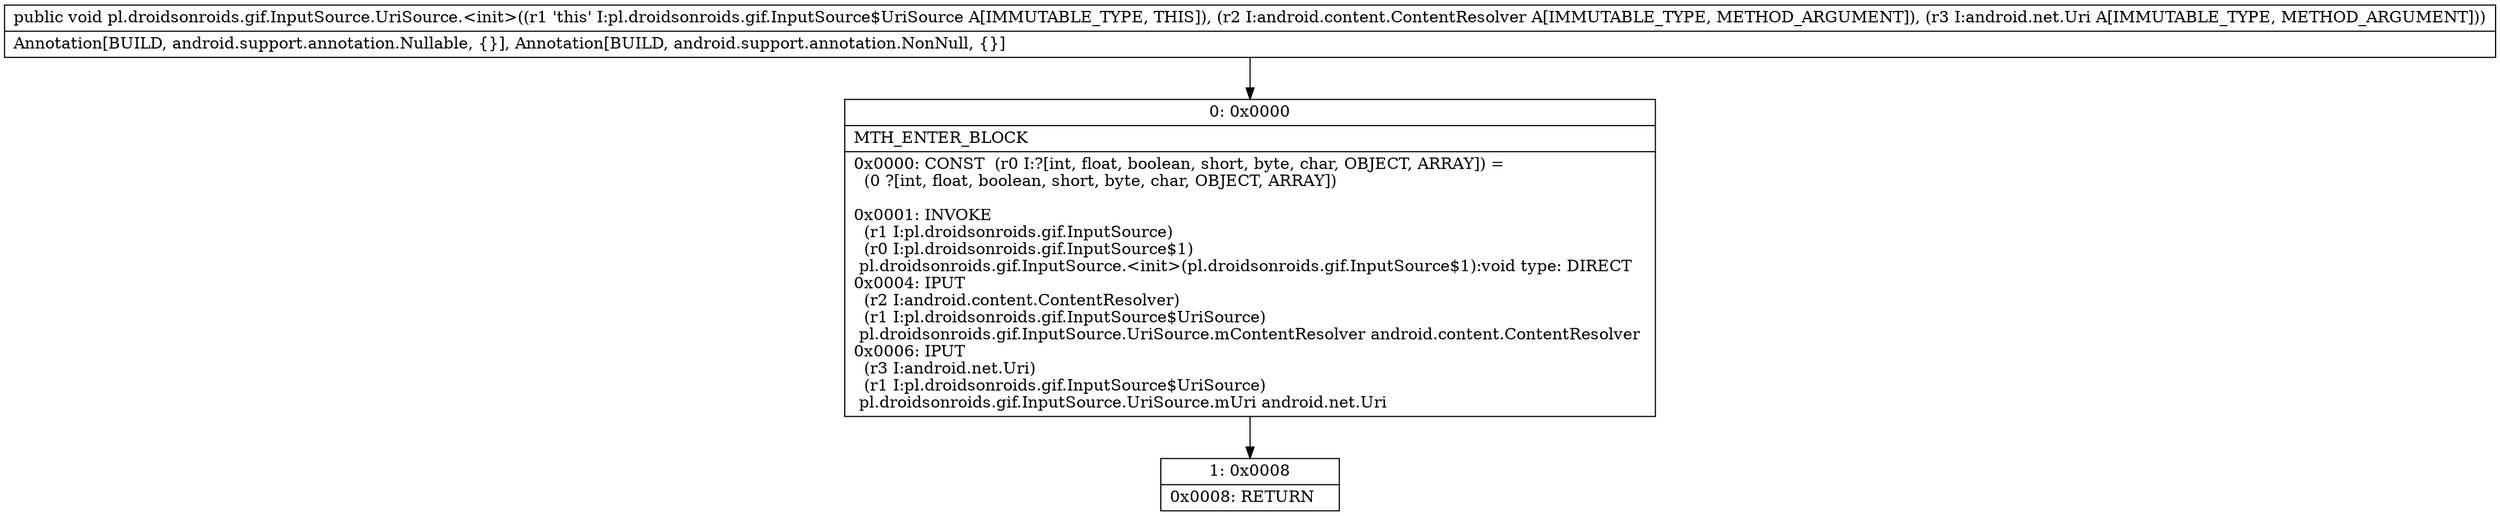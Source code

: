 digraph "CFG forpl.droidsonroids.gif.InputSource.UriSource.\<init\>(Landroid\/content\/ContentResolver;Landroid\/net\/Uri;)V" {
Node_0 [shape=record,label="{0\:\ 0x0000|MTH_ENTER_BLOCK\l|0x0000: CONST  (r0 I:?[int, float, boolean, short, byte, char, OBJECT, ARRAY]) = \l  (0 ?[int, float, boolean, short, byte, char, OBJECT, ARRAY])\l \l0x0001: INVOKE  \l  (r1 I:pl.droidsonroids.gif.InputSource)\l  (r0 I:pl.droidsonroids.gif.InputSource$1)\l pl.droidsonroids.gif.InputSource.\<init\>(pl.droidsonroids.gif.InputSource$1):void type: DIRECT \l0x0004: IPUT  \l  (r2 I:android.content.ContentResolver)\l  (r1 I:pl.droidsonroids.gif.InputSource$UriSource)\l pl.droidsonroids.gif.InputSource.UriSource.mContentResolver android.content.ContentResolver \l0x0006: IPUT  \l  (r3 I:android.net.Uri)\l  (r1 I:pl.droidsonroids.gif.InputSource$UriSource)\l pl.droidsonroids.gif.InputSource.UriSource.mUri android.net.Uri \l}"];
Node_1 [shape=record,label="{1\:\ 0x0008|0x0008: RETURN   \l}"];
MethodNode[shape=record,label="{public void pl.droidsonroids.gif.InputSource.UriSource.\<init\>((r1 'this' I:pl.droidsonroids.gif.InputSource$UriSource A[IMMUTABLE_TYPE, THIS]), (r2 I:android.content.ContentResolver A[IMMUTABLE_TYPE, METHOD_ARGUMENT]), (r3 I:android.net.Uri A[IMMUTABLE_TYPE, METHOD_ARGUMENT]))  | Annotation[BUILD, android.support.annotation.Nullable, \{\}], Annotation[BUILD, android.support.annotation.NonNull, \{\}]\l}"];
MethodNode -> Node_0;
Node_0 -> Node_1;
}

